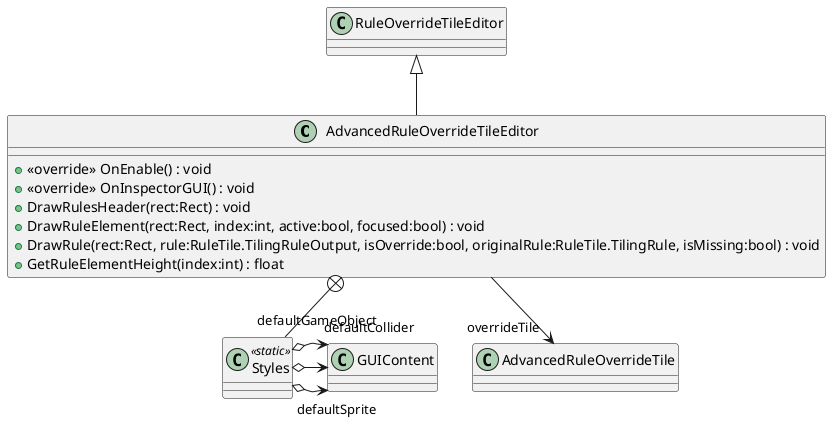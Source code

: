 @startuml
class AdvancedRuleOverrideTileEditor {
    + <<override>> OnEnable() : void
    + <<override>> OnInspectorGUI() : void
    + DrawRulesHeader(rect:Rect) : void
    + DrawRuleElement(rect:Rect, index:int, active:bool, focused:bool) : void
    + DrawRule(rect:Rect, rule:RuleTile.TilingRuleOutput, isOverride:bool, originalRule:RuleTile.TilingRule, isMissing:bool) : void
    + GetRuleElementHeight(index:int) : float
}
class Styles <<static>> {
}
RuleOverrideTileEditor <|-- AdvancedRuleOverrideTileEditor
AdvancedRuleOverrideTileEditor --> "overrideTile" AdvancedRuleOverrideTile
AdvancedRuleOverrideTileEditor +-- Styles
Styles o-> "defaultSprite" GUIContent
Styles o-> "defaultGameObject" GUIContent
Styles o-> "defaultCollider" GUIContent
@enduml
